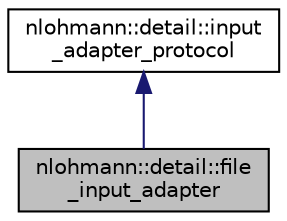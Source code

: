 digraph "nlohmann::detail::file_input_adapter"
{
 // LATEX_PDF_SIZE
  edge [fontname="Helvetica",fontsize="10",labelfontname="Helvetica",labelfontsize="10"];
  node [fontname="Helvetica",fontsize="10",shape=record];
  Node1 [label="nlohmann::detail::file\l_input_adapter",height=0.2,width=0.4,color="black", fillcolor="grey75", style="filled", fontcolor="black",tooltip=" "];
  Node2 -> Node1 [dir="back",color="midnightblue",fontsize="10",style="solid",fontname="Helvetica"];
  Node2 [label="nlohmann::detail::input\l_adapter_protocol",height=0.2,width=0.4,color="black", fillcolor="white", style="filled",URL="$structnlohmann_1_1detail_1_1input__adapter__protocol.html",tooltip="abstract input adapter interface"];
}
